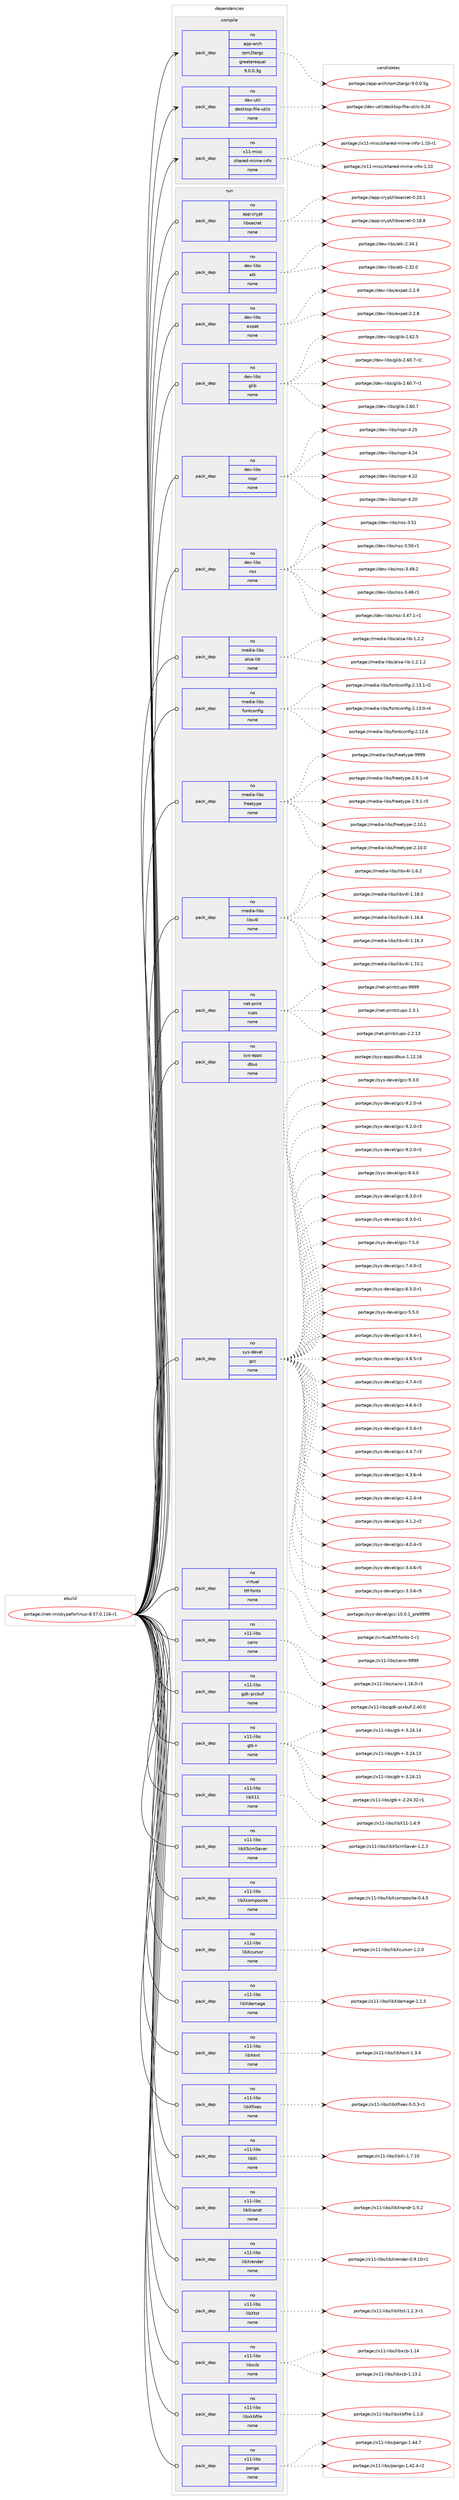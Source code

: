 digraph prolog {

# *************
# Graph options
# *************

newrank=true;
concentrate=true;
compound=true;
graph [rankdir=LR,fontname=Helvetica,fontsize=10,ranksep=1.5];#, ranksep=2.5, nodesep=0.2];
edge  [arrowhead=vee];
node  [fontname=Helvetica,fontsize=10];

# **********
# The ebuild
# **********

subgraph cluster_leftcol {
color=gray;
rank=same;
label=<<i>ebuild</i>>;
id [label="portage://net-im/skypeforlinux-8.57.0.116-r1", color=red, width=4, href="../net-im/skypeforlinux-8.57.0.116-r1.svg"];
}

# ****************
# The dependencies
# ****************

subgraph cluster_midcol {
color=gray;
label=<<i>dependencies</i>>;
subgraph cluster_compile {
fillcolor="#eeeeee";
style=filled;
label=<<i>compile</i>>;
subgraph pack19557 {
dependency24045 [label=<<TABLE BORDER="0" CELLBORDER="1" CELLSPACING="0" CELLPADDING="4" WIDTH="220"><TR><TD ROWSPAN="6" CELLPADDING="30">pack_dep</TD></TR><TR><TD WIDTH="110">no</TD></TR><TR><TD>app-arch</TD></TR><TR><TD>rpm2targz</TD></TR><TR><TD>greaterequal</TD></TR><TR><TD>9.0.0.3g</TD></TR></TABLE>>, shape=none, color=blue];
}
id:e -> dependency24045:w [weight=20,style="solid",arrowhead="vee"];
subgraph pack19558 {
dependency24046 [label=<<TABLE BORDER="0" CELLBORDER="1" CELLSPACING="0" CELLPADDING="4" WIDTH="220"><TR><TD ROWSPAN="6" CELLPADDING="30">pack_dep</TD></TR><TR><TD WIDTH="110">no</TD></TR><TR><TD>dev-util</TD></TR><TR><TD>desktop-file-utils</TD></TR><TR><TD>none</TD></TR><TR><TD></TD></TR></TABLE>>, shape=none, color=blue];
}
id:e -> dependency24046:w [weight=20,style="solid",arrowhead="vee"];
subgraph pack19559 {
dependency24047 [label=<<TABLE BORDER="0" CELLBORDER="1" CELLSPACING="0" CELLPADDING="4" WIDTH="220"><TR><TD ROWSPAN="6" CELLPADDING="30">pack_dep</TD></TR><TR><TD WIDTH="110">no</TD></TR><TR><TD>x11-misc</TD></TR><TR><TD>shared-mime-info</TD></TR><TR><TD>none</TD></TR><TR><TD></TD></TR></TABLE>>, shape=none, color=blue];
}
id:e -> dependency24047:w [weight=20,style="solid",arrowhead="vee"];
}
subgraph cluster_compileandrun {
fillcolor="#eeeeee";
style=filled;
label=<<i>compile and run</i>>;
}
subgraph cluster_run {
fillcolor="#eeeeee";
style=filled;
label=<<i>run</i>>;
subgraph pack19560 {
dependency24048 [label=<<TABLE BORDER="0" CELLBORDER="1" CELLSPACING="0" CELLPADDING="4" WIDTH="220"><TR><TD ROWSPAN="6" CELLPADDING="30">pack_dep</TD></TR><TR><TD WIDTH="110">no</TD></TR><TR><TD>app-crypt</TD></TR><TR><TD>libsecret</TD></TR><TR><TD>none</TD></TR><TR><TD></TD></TR></TABLE>>, shape=none, color=blue];
}
id:e -> dependency24048:w [weight=20,style="solid",arrowhead="odot"];
subgraph pack19561 {
dependency24049 [label=<<TABLE BORDER="0" CELLBORDER="1" CELLSPACING="0" CELLPADDING="4" WIDTH="220"><TR><TD ROWSPAN="6" CELLPADDING="30">pack_dep</TD></TR><TR><TD WIDTH="110">no</TD></TR><TR><TD>dev-libs</TD></TR><TR><TD>atk</TD></TR><TR><TD>none</TD></TR><TR><TD></TD></TR></TABLE>>, shape=none, color=blue];
}
id:e -> dependency24049:w [weight=20,style="solid",arrowhead="odot"];
subgraph pack19562 {
dependency24050 [label=<<TABLE BORDER="0" CELLBORDER="1" CELLSPACING="0" CELLPADDING="4" WIDTH="220"><TR><TD ROWSPAN="6" CELLPADDING="30">pack_dep</TD></TR><TR><TD WIDTH="110">no</TD></TR><TR><TD>dev-libs</TD></TR><TR><TD>expat</TD></TR><TR><TD>none</TD></TR><TR><TD></TD></TR></TABLE>>, shape=none, color=blue];
}
id:e -> dependency24050:w [weight=20,style="solid",arrowhead="odot"];
subgraph pack19563 {
dependency24051 [label=<<TABLE BORDER="0" CELLBORDER="1" CELLSPACING="0" CELLPADDING="4" WIDTH="220"><TR><TD ROWSPAN="6" CELLPADDING="30">pack_dep</TD></TR><TR><TD WIDTH="110">no</TD></TR><TR><TD>dev-libs</TD></TR><TR><TD>glib</TD></TR><TR><TD>none</TD></TR><TR><TD></TD></TR></TABLE>>, shape=none, color=blue];
}
id:e -> dependency24051:w [weight=20,style="solid",arrowhead="odot"];
subgraph pack19564 {
dependency24052 [label=<<TABLE BORDER="0" CELLBORDER="1" CELLSPACING="0" CELLPADDING="4" WIDTH="220"><TR><TD ROWSPAN="6" CELLPADDING="30">pack_dep</TD></TR><TR><TD WIDTH="110">no</TD></TR><TR><TD>dev-libs</TD></TR><TR><TD>nspr</TD></TR><TR><TD>none</TD></TR><TR><TD></TD></TR></TABLE>>, shape=none, color=blue];
}
id:e -> dependency24052:w [weight=20,style="solid",arrowhead="odot"];
subgraph pack19565 {
dependency24053 [label=<<TABLE BORDER="0" CELLBORDER="1" CELLSPACING="0" CELLPADDING="4" WIDTH="220"><TR><TD ROWSPAN="6" CELLPADDING="30">pack_dep</TD></TR><TR><TD WIDTH="110">no</TD></TR><TR><TD>dev-libs</TD></TR><TR><TD>nss</TD></TR><TR><TD>none</TD></TR><TR><TD></TD></TR></TABLE>>, shape=none, color=blue];
}
id:e -> dependency24053:w [weight=20,style="solid",arrowhead="odot"];
subgraph pack19566 {
dependency24054 [label=<<TABLE BORDER="0" CELLBORDER="1" CELLSPACING="0" CELLPADDING="4" WIDTH="220"><TR><TD ROWSPAN="6" CELLPADDING="30">pack_dep</TD></TR><TR><TD WIDTH="110">no</TD></TR><TR><TD>media-libs</TD></TR><TR><TD>alsa-lib</TD></TR><TR><TD>none</TD></TR><TR><TD></TD></TR></TABLE>>, shape=none, color=blue];
}
id:e -> dependency24054:w [weight=20,style="solid",arrowhead="odot"];
subgraph pack19567 {
dependency24055 [label=<<TABLE BORDER="0" CELLBORDER="1" CELLSPACING="0" CELLPADDING="4" WIDTH="220"><TR><TD ROWSPAN="6" CELLPADDING="30">pack_dep</TD></TR><TR><TD WIDTH="110">no</TD></TR><TR><TD>media-libs</TD></TR><TR><TD>fontconfig</TD></TR><TR><TD>none</TD></TR><TR><TD></TD></TR></TABLE>>, shape=none, color=blue];
}
id:e -> dependency24055:w [weight=20,style="solid",arrowhead="odot"];
subgraph pack19568 {
dependency24056 [label=<<TABLE BORDER="0" CELLBORDER="1" CELLSPACING="0" CELLPADDING="4" WIDTH="220"><TR><TD ROWSPAN="6" CELLPADDING="30">pack_dep</TD></TR><TR><TD WIDTH="110">no</TD></TR><TR><TD>media-libs</TD></TR><TR><TD>freetype</TD></TR><TR><TD>none</TD></TR><TR><TD></TD></TR></TABLE>>, shape=none, color=blue];
}
id:e -> dependency24056:w [weight=20,style="solid",arrowhead="odot"];
subgraph pack19569 {
dependency24057 [label=<<TABLE BORDER="0" CELLBORDER="1" CELLSPACING="0" CELLPADDING="4" WIDTH="220"><TR><TD ROWSPAN="6" CELLPADDING="30">pack_dep</TD></TR><TR><TD WIDTH="110">no</TD></TR><TR><TD>media-libs</TD></TR><TR><TD>libv4l</TD></TR><TR><TD>none</TD></TR><TR><TD></TD></TR></TABLE>>, shape=none, color=blue];
}
id:e -> dependency24057:w [weight=20,style="solid",arrowhead="odot"];
subgraph pack19570 {
dependency24058 [label=<<TABLE BORDER="0" CELLBORDER="1" CELLSPACING="0" CELLPADDING="4" WIDTH="220"><TR><TD ROWSPAN="6" CELLPADDING="30">pack_dep</TD></TR><TR><TD WIDTH="110">no</TD></TR><TR><TD>net-print</TD></TR><TR><TD>cups</TD></TR><TR><TD>none</TD></TR><TR><TD></TD></TR></TABLE>>, shape=none, color=blue];
}
id:e -> dependency24058:w [weight=20,style="solid",arrowhead="odot"];
subgraph pack19571 {
dependency24059 [label=<<TABLE BORDER="0" CELLBORDER="1" CELLSPACING="0" CELLPADDING="4" WIDTH="220"><TR><TD ROWSPAN="6" CELLPADDING="30">pack_dep</TD></TR><TR><TD WIDTH="110">no</TD></TR><TR><TD>sys-apps</TD></TR><TR><TD>dbus</TD></TR><TR><TD>none</TD></TR><TR><TD></TD></TR></TABLE>>, shape=none, color=blue];
}
id:e -> dependency24059:w [weight=20,style="solid",arrowhead="odot"];
subgraph pack19572 {
dependency24060 [label=<<TABLE BORDER="0" CELLBORDER="1" CELLSPACING="0" CELLPADDING="4" WIDTH="220"><TR><TD ROWSPAN="6" CELLPADDING="30">pack_dep</TD></TR><TR><TD WIDTH="110">no</TD></TR><TR><TD>sys-devel</TD></TR><TR><TD>gcc</TD></TR><TR><TD>none</TD></TR><TR><TD></TD></TR></TABLE>>, shape=none, color=blue];
}
id:e -> dependency24060:w [weight=20,style="solid",arrowhead="odot"];
subgraph pack19573 {
dependency24061 [label=<<TABLE BORDER="0" CELLBORDER="1" CELLSPACING="0" CELLPADDING="4" WIDTH="220"><TR><TD ROWSPAN="6" CELLPADDING="30">pack_dep</TD></TR><TR><TD WIDTH="110">no</TD></TR><TR><TD>virtual</TD></TR><TR><TD>ttf-fonts</TD></TR><TR><TD>none</TD></TR><TR><TD></TD></TR></TABLE>>, shape=none, color=blue];
}
id:e -> dependency24061:w [weight=20,style="solid",arrowhead="odot"];
subgraph pack19574 {
dependency24062 [label=<<TABLE BORDER="0" CELLBORDER="1" CELLSPACING="0" CELLPADDING="4" WIDTH="220"><TR><TD ROWSPAN="6" CELLPADDING="30">pack_dep</TD></TR><TR><TD WIDTH="110">no</TD></TR><TR><TD>x11-libs</TD></TR><TR><TD>cairo</TD></TR><TR><TD>none</TD></TR><TR><TD></TD></TR></TABLE>>, shape=none, color=blue];
}
id:e -> dependency24062:w [weight=20,style="solid",arrowhead="odot"];
subgraph pack19575 {
dependency24063 [label=<<TABLE BORDER="0" CELLBORDER="1" CELLSPACING="0" CELLPADDING="4" WIDTH="220"><TR><TD ROWSPAN="6" CELLPADDING="30">pack_dep</TD></TR><TR><TD WIDTH="110">no</TD></TR><TR><TD>x11-libs</TD></TR><TR><TD>gdk-pixbuf</TD></TR><TR><TD>none</TD></TR><TR><TD></TD></TR></TABLE>>, shape=none, color=blue];
}
id:e -> dependency24063:w [weight=20,style="solid",arrowhead="odot"];
subgraph pack19576 {
dependency24064 [label=<<TABLE BORDER="0" CELLBORDER="1" CELLSPACING="0" CELLPADDING="4" WIDTH="220"><TR><TD ROWSPAN="6" CELLPADDING="30">pack_dep</TD></TR><TR><TD WIDTH="110">no</TD></TR><TR><TD>x11-libs</TD></TR><TR><TD>gtk+</TD></TR><TR><TD>none</TD></TR><TR><TD></TD></TR></TABLE>>, shape=none, color=blue];
}
id:e -> dependency24064:w [weight=20,style="solid",arrowhead="odot"];
subgraph pack19577 {
dependency24065 [label=<<TABLE BORDER="0" CELLBORDER="1" CELLSPACING="0" CELLPADDING="4" WIDTH="220"><TR><TD ROWSPAN="6" CELLPADDING="30">pack_dep</TD></TR><TR><TD WIDTH="110">no</TD></TR><TR><TD>x11-libs</TD></TR><TR><TD>libX11</TD></TR><TR><TD>none</TD></TR><TR><TD></TD></TR></TABLE>>, shape=none, color=blue];
}
id:e -> dependency24065:w [weight=20,style="solid",arrowhead="odot"];
subgraph pack19578 {
dependency24066 [label=<<TABLE BORDER="0" CELLBORDER="1" CELLSPACING="0" CELLPADDING="4" WIDTH="220"><TR><TD ROWSPAN="6" CELLPADDING="30">pack_dep</TD></TR><TR><TD WIDTH="110">no</TD></TR><TR><TD>x11-libs</TD></TR><TR><TD>libXScrnSaver</TD></TR><TR><TD>none</TD></TR><TR><TD></TD></TR></TABLE>>, shape=none, color=blue];
}
id:e -> dependency24066:w [weight=20,style="solid",arrowhead="odot"];
subgraph pack19579 {
dependency24067 [label=<<TABLE BORDER="0" CELLBORDER="1" CELLSPACING="0" CELLPADDING="4" WIDTH="220"><TR><TD ROWSPAN="6" CELLPADDING="30">pack_dep</TD></TR><TR><TD WIDTH="110">no</TD></TR><TR><TD>x11-libs</TD></TR><TR><TD>libXcomposite</TD></TR><TR><TD>none</TD></TR><TR><TD></TD></TR></TABLE>>, shape=none, color=blue];
}
id:e -> dependency24067:w [weight=20,style="solid",arrowhead="odot"];
subgraph pack19580 {
dependency24068 [label=<<TABLE BORDER="0" CELLBORDER="1" CELLSPACING="0" CELLPADDING="4" WIDTH="220"><TR><TD ROWSPAN="6" CELLPADDING="30">pack_dep</TD></TR><TR><TD WIDTH="110">no</TD></TR><TR><TD>x11-libs</TD></TR><TR><TD>libXcursor</TD></TR><TR><TD>none</TD></TR><TR><TD></TD></TR></TABLE>>, shape=none, color=blue];
}
id:e -> dependency24068:w [weight=20,style="solid",arrowhead="odot"];
subgraph pack19581 {
dependency24069 [label=<<TABLE BORDER="0" CELLBORDER="1" CELLSPACING="0" CELLPADDING="4" WIDTH="220"><TR><TD ROWSPAN="6" CELLPADDING="30">pack_dep</TD></TR><TR><TD WIDTH="110">no</TD></TR><TR><TD>x11-libs</TD></TR><TR><TD>libXdamage</TD></TR><TR><TD>none</TD></TR><TR><TD></TD></TR></TABLE>>, shape=none, color=blue];
}
id:e -> dependency24069:w [weight=20,style="solid",arrowhead="odot"];
subgraph pack19582 {
dependency24070 [label=<<TABLE BORDER="0" CELLBORDER="1" CELLSPACING="0" CELLPADDING="4" WIDTH="220"><TR><TD ROWSPAN="6" CELLPADDING="30">pack_dep</TD></TR><TR><TD WIDTH="110">no</TD></TR><TR><TD>x11-libs</TD></TR><TR><TD>libXext</TD></TR><TR><TD>none</TD></TR><TR><TD></TD></TR></TABLE>>, shape=none, color=blue];
}
id:e -> dependency24070:w [weight=20,style="solid",arrowhead="odot"];
subgraph pack19583 {
dependency24071 [label=<<TABLE BORDER="0" CELLBORDER="1" CELLSPACING="0" CELLPADDING="4" WIDTH="220"><TR><TD ROWSPAN="6" CELLPADDING="30">pack_dep</TD></TR><TR><TD WIDTH="110">no</TD></TR><TR><TD>x11-libs</TD></TR><TR><TD>libXfixes</TD></TR><TR><TD>none</TD></TR><TR><TD></TD></TR></TABLE>>, shape=none, color=blue];
}
id:e -> dependency24071:w [weight=20,style="solid",arrowhead="odot"];
subgraph pack19584 {
dependency24072 [label=<<TABLE BORDER="0" CELLBORDER="1" CELLSPACING="0" CELLPADDING="4" WIDTH="220"><TR><TD ROWSPAN="6" CELLPADDING="30">pack_dep</TD></TR><TR><TD WIDTH="110">no</TD></TR><TR><TD>x11-libs</TD></TR><TR><TD>libXi</TD></TR><TR><TD>none</TD></TR><TR><TD></TD></TR></TABLE>>, shape=none, color=blue];
}
id:e -> dependency24072:w [weight=20,style="solid",arrowhead="odot"];
subgraph pack19585 {
dependency24073 [label=<<TABLE BORDER="0" CELLBORDER="1" CELLSPACING="0" CELLPADDING="4" WIDTH="220"><TR><TD ROWSPAN="6" CELLPADDING="30">pack_dep</TD></TR><TR><TD WIDTH="110">no</TD></TR><TR><TD>x11-libs</TD></TR><TR><TD>libXrandr</TD></TR><TR><TD>none</TD></TR><TR><TD></TD></TR></TABLE>>, shape=none, color=blue];
}
id:e -> dependency24073:w [weight=20,style="solid",arrowhead="odot"];
subgraph pack19586 {
dependency24074 [label=<<TABLE BORDER="0" CELLBORDER="1" CELLSPACING="0" CELLPADDING="4" WIDTH="220"><TR><TD ROWSPAN="6" CELLPADDING="30">pack_dep</TD></TR><TR><TD WIDTH="110">no</TD></TR><TR><TD>x11-libs</TD></TR><TR><TD>libXrender</TD></TR><TR><TD>none</TD></TR><TR><TD></TD></TR></TABLE>>, shape=none, color=blue];
}
id:e -> dependency24074:w [weight=20,style="solid",arrowhead="odot"];
subgraph pack19587 {
dependency24075 [label=<<TABLE BORDER="0" CELLBORDER="1" CELLSPACING="0" CELLPADDING="4" WIDTH="220"><TR><TD ROWSPAN="6" CELLPADDING="30">pack_dep</TD></TR><TR><TD WIDTH="110">no</TD></TR><TR><TD>x11-libs</TD></TR><TR><TD>libXtst</TD></TR><TR><TD>none</TD></TR><TR><TD></TD></TR></TABLE>>, shape=none, color=blue];
}
id:e -> dependency24075:w [weight=20,style="solid",arrowhead="odot"];
subgraph pack19588 {
dependency24076 [label=<<TABLE BORDER="0" CELLBORDER="1" CELLSPACING="0" CELLPADDING="4" WIDTH="220"><TR><TD ROWSPAN="6" CELLPADDING="30">pack_dep</TD></TR><TR><TD WIDTH="110">no</TD></TR><TR><TD>x11-libs</TD></TR><TR><TD>libxcb</TD></TR><TR><TD>none</TD></TR><TR><TD></TD></TR></TABLE>>, shape=none, color=blue];
}
id:e -> dependency24076:w [weight=20,style="solid",arrowhead="odot"];
subgraph pack19589 {
dependency24077 [label=<<TABLE BORDER="0" CELLBORDER="1" CELLSPACING="0" CELLPADDING="4" WIDTH="220"><TR><TD ROWSPAN="6" CELLPADDING="30">pack_dep</TD></TR><TR><TD WIDTH="110">no</TD></TR><TR><TD>x11-libs</TD></TR><TR><TD>libxkbfile</TD></TR><TR><TD>none</TD></TR><TR><TD></TD></TR></TABLE>>, shape=none, color=blue];
}
id:e -> dependency24077:w [weight=20,style="solid",arrowhead="odot"];
subgraph pack19590 {
dependency24078 [label=<<TABLE BORDER="0" CELLBORDER="1" CELLSPACING="0" CELLPADDING="4" WIDTH="220"><TR><TD ROWSPAN="6" CELLPADDING="30">pack_dep</TD></TR><TR><TD WIDTH="110">no</TD></TR><TR><TD>x11-libs</TD></TR><TR><TD>pango</TD></TR><TR><TD>none</TD></TR><TR><TD></TD></TR></TABLE>>, shape=none, color=blue];
}
id:e -> dependency24078:w [weight=20,style="solid",arrowhead="odot"];
}
}

# **************
# The candidates
# **************

subgraph cluster_choices {
rank=same;
color=gray;
label=<<i>candidates</i>>;

subgraph choice19557 {
color=black;
nodesep=1;
choice971121124597114991044711411210950116971141031224557464846484653103 [label="portage://app-arch/rpm2targz-9.0.0.5g", color=red, width=4,href="../app-arch/rpm2targz-9.0.0.5g.svg"];
dependency24045:e -> choice971121124597114991044711411210950116971141031224557464846484653103:w [style=dotted,weight="100"];
}
subgraph choice19558 {
color=black;
nodesep=1;
choice100101118451171161051084710010111510711611111245102105108101451171161051081154548465052 [label="portage://dev-util/desktop-file-utils-0.24", color=red, width=4,href="../dev-util/desktop-file-utils-0.24.svg"];
dependency24046:e -> choice100101118451171161051084710010111510711611111245102105108101451171161051081154548465052:w [style=dotted,weight="100"];
}
subgraph choice19559 {
color=black;
nodesep=1;
choice120494945109105115994711510497114101100451091051091014510511010211145494649484511449 [label="portage://x11-misc/shared-mime-info-1.10-r1", color=red, width=4,href="../x11-misc/shared-mime-info-1.10-r1.svg"];
choice12049494510910511599471151049711410110045109105109101451051101021114549464948 [label="portage://x11-misc/shared-mime-info-1.10", color=red, width=4,href="../x11-misc/shared-mime-info-1.10.svg"];
dependency24047:e -> choice120494945109105115994711510497114101100451091051091014510511010211145494649484511449:w [style=dotted,weight="100"];
dependency24047:e -> choice12049494510910511599471151049711410110045109105109101451051101021114549464948:w [style=dotted,weight="100"];
}
subgraph choice19560 {
color=black;
nodesep=1;
choice97112112459911412111211647108105981151019911410111645484650484649 [label="portage://app-crypt/libsecret-0.20.1", color=red, width=4,href="../app-crypt/libsecret-0.20.1.svg"];
choice97112112459911412111211647108105981151019911410111645484649564656 [label="portage://app-crypt/libsecret-0.18.8", color=red, width=4,href="../app-crypt/libsecret-0.18.8.svg"];
dependency24048:e -> choice97112112459911412111211647108105981151019911410111645484650484649:w [style=dotted,weight="100"];
dependency24048:e -> choice97112112459911412111211647108105981151019911410111645484649564656:w [style=dotted,weight="100"];
}
subgraph choice19561 {
color=black;
nodesep=1;
choice1001011184510810598115479711610745504651524649 [label="portage://dev-libs/atk-2.34.1", color=red, width=4,href="../dev-libs/atk-2.34.1.svg"];
choice1001011184510810598115479711610745504651504648 [label="portage://dev-libs/atk-2.32.0", color=red, width=4,href="../dev-libs/atk-2.32.0.svg"];
dependency24049:e -> choice1001011184510810598115479711610745504651524649:w [style=dotted,weight="100"];
dependency24049:e -> choice1001011184510810598115479711610745504651504648:w [style=dotted,weight="100"];
}
subgraph choice19562 {
color=black;
nodesep=1;
choice10010111845108105981154710112011297116455046504657 [label="portage://dev-libs/expat-2.2.9", color=red, width=4,href="../dev-libs/expat-2.2.9.svg"];
choice10010111845108105981154710112011297116455046504656 [label="portage://dev-libs/expat-2.2.8", color=red, width=4,href="../dev-libs/expat-2.2.8.svg"];
dependency24050:e -> choice10010111845108105981154710112011297116455046504657:w [style=dotted,weight="100"];
dependency24050:e -> choice10010111845108105981154710112011297116455046504656:w [style=dotted,weight="100"];
}
subgraph choice19563 {
color=black;
nodesep=1;
choice1001011184510810598115471031081059845504654504653 [label="portage://dev-libs/glib-2.62.5", color=red, width=4,href="../dev-libs/glib-2.62.5.svg"];
choice10010111845108105981154710310810598455046544846554511450 [label="portage://dev-libs/glib-2.60.7-r2", color=red, width=4,href="../dev-libs/glib-2.60.7-r2.svg"];
choice10010111845108105981154710310810598455046544846554511449 [label="portage://dev-libs/glib-2.60.7-r1", color=red, width=4,href="../dev-libs/glib-2.60.7-r1.svg"];
choice1001011184510810598115471031081059845504654484655 [label="portage://dev-libs/glib-2.60.7", color=red, width=4,href="../dev-libs/glib-2.60.7.svg"];
dependency24051:e -> choice1001011184510810598115471031081059845504654504653:w [style=dotted,weight="100"];
dependency24051:e -> choice10010111845108105981154710310810598455046544846554511450:w [style=dotted,weight="100"];
dependency24051:e -> choice10010111845108105981154710310810598455046544846554511449:w [style=dotted,weight="100"];
dependency24051:e -> choice1001011184510810598115471031081059845504654484655:w [style=dotted,weight="100"];
}
subgraph choice19564 {
color=black;
nodesep=1;
choice1001011184510810598115471101151121144552465053 [label="portage://dev-libs/nspr-4.25", color=red, width=4,href="../dev-libs/nspr-4.25.svg"];
choice1001011184510810598115471101151121144552465052 [label="portage://dev-libs/nspr-4.24", color=red, width=4,href="../dev-libs/nspr-4.24.svg"];
choice1001011184510810598115471101151121144552465050 [label="portage://dev-libs/nspr-4.22", color=red, width=4,href="../dev-libs/nspr-4.22.svg"];
choice1001011184510810598115471101151121144552465048 [label="portage://dev-libs/nspr-4.20", color=red, width=4,href="../dev-libs/nspr-4.20.svg"];
dependency24052:e -> choice1001011184510810598115471101151121144552465053:w [style=dotted,weight="100"];
dependency24052:e -> choice1001011184510810598115471101151121144552465052:w [style=dotted,weight="100"];
dependency24052:e -> choice1001011184510810598115471101151121144552465050:w [style=dotted,weight="100"];
dependency24052:e -> choice1001011184510810598115471101151121144552465048:w [style=dotted,weight="100"];
}
subgraph choice19565 {
color=black;
nodesep=1;
choice1001011184510810598115471101151154551465349 [label="portage://dev-libs/nss-3.51", color=red, width=4,href="../dev-libs/nss-3.51.svg"];
choice10010111845108105981154711011511545514653484511449 [label="portage://dev-libs/nss-3.50-r1", color=red, width=4,href="../dev-libs/nss-3.50-r1.svg"];
choice10010111845108105981154711011511545514652574650 [label="portage://dev-libs/nss-3.49.2", color=red, width=4,href="../dev-libs/nss-3.49.2.svg"];
choice10010111845108105981154711011511545514652564511449 [label="portage://dev-libs/nss-3.48-r1", color=red, width=4,href="../dev-libs/nss-3.48-r1.svg"];
choice100101118451081059811547110115115455146525546494511449 [label="portage://dev-libs/nss-3.47.1-r1", color=red, width=4,href="../dev-libs/nss-3.47.1-r1.svg"];
dependency24053:e -> choice1001011184510810598115471101151154551465349:w [style=dotted,weight="100"];
dependency24053:e -> choice10010111845108105981154711011511545514653484511449:w [style=dotted,weight="100"];
dependency24053:e -> choice10010111845108105981154711011511545514652574650:w [style=dotted,weight="100"];
dependency24053:e -> choice10010111845108105981154711011511545514652564511449:w [style=dotted,weight="100"];
dependency24053:e -> choice100101118451081059811547110115115455146525546494511449:w [style=dotted,weight="100"];
}
subgraph choice19566 {
color=black;
nodesep=1;
choice1091011001059745108105981154797108115974510810598454946504650 [label="portage://media-libs/alsa-lib-1.2.2", color=red, width=4,href="../media-libs/alsa-lib-1.2.2.svg"];
choice10910110010597451081059811547971081159745108105984549465046494650 [label="portage://media-libs/alsa-lib-1.2.1.2", color=red, width=4,href="../media-libs/alsa-lib-1.2.1.2.svg"];
dependency24054:e -> choice1091011001059745108105981154797108115974510810598454946504650:w [style=dotted,weight="100"];
dependency24054:e -> choice10910110010597451081059811547971081159745108105984549465046494650:w [style=dotted,weight="100"];
}
subgraph choice19567 {
color=black;
nodesep=1;
choice1091011001059745108105981154710211111011699111110102105103455046495146494511450 [label="portage://media-libs/fontconfig-2.13.1-r2", color=red, width=4,href="../media-libs/fontconfig-2.13.1-r2.svg"];
choice1091011001059745108105981154710211111011699111110102105103455046495146484511452 [label="portage://media-libs/fontconfig-2.13.0-r4", color=red, width=4,href="../media-libs/fontconfig-2.13.0-r4.svg"];
choice109101100105974510810598115471021111101169911111010210510345504649504654 [label="portage://media-libs/fontconfig-2.12.6", color=red, width=4,href="../media-libs/fontconfig-2.12.6.svg"];
dependency24055:e -> choice1091011001059745108105981154710211111011699111110102105103455046495146494511450:w [style=dotted,weight="100"];
dependency24055:e -> choice1091011001059745108105981154710211111011699111110102105103455046495146484511452:w [style=dotted,weight="100"];
dependency24055:e -> choice109101100105974510810598115471021111101169911111010210510345504649504654:w [style=dotted,weight="100"];
}
subgraph choice19568 {
color=black;
nodesep=1;
choice109101100105974510810598115471021141011011161211121014557575757 [label="portage://media-libs/freetype-9999", color=red, width=4,href="../media-libs/freetype-9999.svg"];
choice109101100105974510810598115471021141011011161211121014550465746494511452 [label="portage://media-libs/freetype-2.9.1-r4", color=red, width=4,href="../media-libs/freetype-2.9.1-r4.svg"];
choice109101100105974510810598115471021141011011161211121014550465746494511451 [label="portage://media-libs/freetype-2.9.1-r3", color=red, width=4,href="../media-libs/freetype-2.9.1-r3.svg"];
choice1091011001059745108105981154710211410110111612111210145504649484649 [label="portage://media-libs/freetype-2.10.1", color=red, width=4,href="../media-libs/freetype-2.10.1.svg"];
choice1091011001059745108105981154710211410110111612111210145504649484648 [label="portage://media-libs/freetype-2.10.0", color=red, width=4,href="../media-libs/freetype-2.10.0.svg"];
dependency24056:e -> choice109101100105974510810598115471021141011011161211121014557575757:w [style=dotted,weight="100"];
dependency24056:e -> choice109101100105974510810598115471021141011011161211121014550465746494511452:w [style=dotted,weight="100"];
dependency24056:e -> choice109101100105974510810598115471021141011011161211121014550465746494511451:w [style=dotted,weight="100"];
dependency24056:e -> choice1091011001059745108105981154710211410110111612111210145504649484649:w [style=dotted,weight="100"];
dependency24056:e -> choice1091011001059745108105981154710211410110111612111210145504649484648:w [style=dotted,weight="100"];
}
subgraph choice19569 {
color=black;
nodesep=1;
choice109101100105974510810598115471081059811852108454946544650 [label="portage://media-libs/libv4l-1.6.2", color=red, width=4,href="../media-libs/libv4l-1.6.2.svg"];
choice10910110010597451081059811547108105981185210845494649564648 [label="portage://media-libs/libv4l-1.18.0", color=red, width=4,href="../media-libs/libv4l-1.18.0.svg"];
choice10910110010597451081059811547108105981185210845494649544654 [label="portage://media-libs/libv4l-1.16.6", color=red, width=4,href="../media-libs/libv4l-1.16.6.svg"];
choice10910110010597451081059811547108105981185210845494649544651 [label="portage://media-libs/libv4l-1.16.3", color=red, width=4,href="../media-libs/libv4l-1.16.3.svg"];
choice10910110010597451081059811547108105981185210845494649484649 [label="portage://media-libs/libv4l-1.10.1", color=red, width=4,href="../media-libs/libv4l-1.10.1.svg"];
dependency24057:e -> choice109101100105974510810598115471081059811852108454946544650:w [style=dotted,weight="100"];
dependency24057:e -> choice10910110010597451081059811547108105981185210845494649564648:w [style=dotted,weight="100"];
dependency24057:e -> choice10910110010597451081059811547108105981185210845494649544654:w [style=dotted,weight="100"];
dependency24057:e -> choice10910110010597451081059811547108105981185210845494649544651:w [style=dotted,weight="100"];
dependency24057:e -> choice10910110010597451081059811547108105981185210845494649484649:w [style=dotted,weight="100"];
}
subgraph choice19570 {
color=black;
nodesep=1;
choice1101011164511211410511011647991171121154557575757 [label="portage://net-print/cups-9999", color=red, width=4,href="../net-print/cups-9999.svg"];
choice110101116451121141051101164799117112115455046514649 [label="portage://net-print/cups-2.3.1", color=red, width=4,href="../net-print/cups-2.3.1.svg"];
choice11010111645112114105110116479911711211545504650464951 [label="portage://net-print/cups-2.2.13", color=red, width=4,href="../net-print/cups-2.2.13.svg"];
dependency24058:e -> choice1101011164511211410511011647991171121154557575757:w [style=dotted,weight="100"];
dependency24058:e -> choice110101116451121141051101164799117112115455046514649:w [style=dotted,weight="100"];
dependency24058:e -> choice11010111645112114105110116479911711211545504650464951:w [style=dotted,weight="100"];
}
subgraph choice19571 {
color=black;
nodesep=1;
choice115121115459711211211547100981171154549464950464954 [label="portage://sys-apps/dbus-1.12.16", color=red, width=4,href="../sys-apps/dbus-1.12.16.svg"];
dependency24059:e -> choice115121115459711211211547100981171154549464950464954:w [style=dotted,weight="100"];
}
subgraph choice19572 {
color=black;
nodesep=1;
choice11512111545100101118101108471039999455746514648 [label="portage://sys-devel/gcc-9.3.0", color=red, width=4,href="../sys-devel/gcc-9.3.0.svg"];
choice115121115451001011181011084710399994557465046484511452 [label="portage://sys-devel/gcc-9.2.0-r4", color=red, width=4,href="../sys-devel/gcc-9.2.0-r4.svg"];
choice115121115451001011181011084710399994557465046484511451 [label="portage://sys-devel/gcc-9.2.0-r3", color=red, width=4,href="../sys-devel/gcc-9.2.0-r3.svg"];
choice115121115451001011181011084710399994557465046484511450 [label="portage://sys-devel/gcc-9.2.0-r2", color=red, width=4,href="../sys-devel/gcc-9.2.0-r2.svg"];
choice11512111545100101118101108471039999455646524648 [label="portage://sys-devel/gcc-8.4.0", color=red, width=4,href="../sys-devel/gcc-8.4.0.svg"];
choice115121115451001011181011084710399994556465146484511451 [label="portage://sys-devel/gcc-8.3.0-r3", color=red, width=4,href="../sys-devel/gcc-8.3.0-r3.svg"];
choice115121115451001011181011084710399994556465146484511449 [label="portage://sys-devel/gcc-8.3.0-r1", color=red, width=4,href="../sys-devel/gcc-8.3.0-r1.svg"];
choice11512111545100101118101108471039999455546534648 [label="portage://sys-devel/gcc-7.5.0", color=red, width=4,href="../sys-devel/gcc-7.5.0.svg"];
choice115121115451001011181011084710399994555465246484511450 [label="portage://sys-devel/gcc-7.4.0-r2", color=red, width=4,href="../sys-devel/gcc-7.4.0-r2.svg"];
choice115121115451001011181011084710399994554465346484511449 [label="portage://sys-devel/gcc-6.5.0-r1", color=red, width=4,href="../sys-devel/gcc-6.5.0-r1.svg"];
choice11512111545100101118101108471039999455346534648 [label="portage://sys-devel/gcc-5.5.0", color=red, width=4,href="../sys-devel/gcc-5.5.0.svg"];
choice115121115451001011181011084710399994552465746524511449 [label="portage://sys-devel/gcc-4.9.4-r1", color=red, width=4,href="../sys-devel/gcc-4.9.4-r1.svg"];
choice115121115451001011181011084710399994552465646534511451 [label="portage://sys-devel/gcc-4.8.5-r3", color=red, width=4,href="../sys-devel/gcc-4.8.5-r3.svg"];
choice115121115451001011181011084710399994552465546524511451 [label="portage://sys-devel/gcc-4.7.4-r3", color=red, width=4,href="../sys-devel/gcc-4.7.4-r3.svg"];
choice115121115451001011181011084710399994552465446524511451 [label="portage://sys-devel/gcc-4.6.4-r3", color=red, width=4,href="../sys-devel/gcc-4.6.4-r3.svg"];
choice115121115451001011181011084710399994552465346524511451 [label="portage://sys-devel/gcc-4.5.4-r3", color=red, width=4,href="../sys-devel/gcc-4.5.4-r3.svg"];
choice115121115451001011181011084710399994552465246554511451 [label="portage://sys-devel/gcc-4.4.7-r3", color=red, width=4,href="../sys-devel/gcc-4.4.7-r3.svg"];
choice115121115451001011181011084710399994552465146544511452 [label="portage://sys-devel/gcc-4.3.6-r4", color=red, width=4,href="../sys-devel/gcc-4.3.6-r4.svg"];
choice115121115451001011181011084710399994552465046524511452 [label="portage://sys-devel/gcc-4.2.4-r4", color=red, width=4,href="../sys-devel/gcc-4.2.4-r4.svg"];
choice115121115451001011181011084710399994552464946504511450 [label="portage://sys-devel/gcc-4.1.2-r2", color=red, width=4,href="../sys-devel/gcc-4.1.2-r2.svg"];
choice115121115451001011181011084710399994552464846524511451 [label="portage://sys-devel/gcc-4.0.4-r3", color=red, width=4,href="../sys-devel/gcc-4.0.4-r3.svg"];
choice115121115451001011181011084710399994551465246544511453 [label="portage://sys-devel/gcc-3.4.6-r5", color=red, width=4,href="../sys-devel/gcc-3.4.6-r5.svg"];
choice115121115451001011181011084710399994551465146544511453 [label="portage://sys-devel/gcc-3.3.6-r5", color=red, width=4,href="../sys-devel/gcc-3.3.6-r5.svg"];
choice11512111545100101118101108471039999454948464846499511211410157575757 [label="portage://sys-devel/gcc-10.0.1_pre9999", color=red, width=4,href="../sys-devel/gcc-10.0.1_pre9999.svg"];
dependency24060:e -> choice11512111545100101118101108471039999455746514648:w [style=dotted,weight="100"];
dependency24060:e -> choice115121115451001011181011084710399994557465046484511452:w [style=dotted,weight="100"];
dependency24060:e -> choice115121115451001011181011084710399994557465046484511451:w [style=dotted,weight="100"];
dependency24060:e -> choice115121115451001011181011084710399994557465046484511450:w [style=dotted,weight="100"];
dependency24060:e -> choice11512111545100101118101108471039999455646524648:w [style=dotted,weight="100"];
dependency24060:e -> choice115121115451001011181011084710399994556465146484511451:w [style=dotted,weight="100"];
dependency24060:e -> choice115121115451001011181011084710399994556465146484511449:w [style=dotted,weight="100"];
dependency24060:e -> choice11512111545100101118101108471039999455546534648:w [style=dotted,weight="100"];
dependency24060:e -> choice115121115451001011181011084710399994555465246484511450:w [style=dotted,weight="100"];
dependency24060:e -> choice115121115451001011181011084710399994554465346484511449:w [style=dotted,weight="100"];
dependency24060:e -> choice11512111545100101118101108471039999455346534648:w [style=dotted,weight="100"];
dependency24060:e -> choice115121115451001011181011084710399994552465746524511449:w [style=dotted,weight="100"];
dependency24060:e -> choice115121115451001011181011084710399994552465646534511451:w [style=dotted,weight="100"];
dependency24060:e -> choice115121115451001011181011084710399994552465546524511451:w [style=dotted,weight="100"];
dependency24060:e -> choice115121115451001011181011084710399994552465446524511451:w [style=dotted,weight="100"];
dependency24060:e -> choice115121115451001011181011084710399994552465346524511451:w [style=dotted,weight="100"];
dependency24060:e -> choice115121115451001011181011084710399994552465246554511451:w [style=dotted,weight="100"];
dependency24060:e -> choice115121115451001011181011084710399994552465146544511452:w [style=dotted,weight="100"];
dependency24060:e -> choice115121115451001011181011084710399994552465046524511452:w [style=dotted,weight="100"];
dependency24060:e -> choice115121115451001011181011084710399994552464946504511450:w [style=dotted,weight="100"];
dependency24060:e -> choice115121115451001011181011084710399994552464846524511451:w [style=dotted,weight="100"];
dependency24060:e -> choice115121115451001011181011084710399994551465246544511453:w [style=dotted,weight="100"];
dependency24060:e -> choice115121115451001011181011084710399994551465146544511453:w [style=dotted,weight="100"];
dependency24060:e -> choice11512111545100101118101108471039999454948464846499511211410157575757:w [style=dotted,weight="100"];
}
subgraph choice19573 {
color=black;
nodesep=1;
choice11810511411611797108471161161024510211111011611545494511449 [label="portage://virtual/ttf-fonts-1-r1", color=red, width=4,href="../virtual/ttf-fonts-1-r1.svg"];
dependency24061:e -> choice11810511411611797108471161161024510211111011611545494511449:w [style=dotted,weight="100"];
}
subgraph choice19574 {
color=black;
nodesep=1;
choice120494945108105981154799971051141114557575757 [label="portage://x11-libs/cairo-9999", color=red, width=4,href="../x11-libs/cairo-9999.svg"];
choice12049494510810598115479997105114111454946495446484511451 [label="portage://x11-libs/cairo-1.16.0-r3", color=red, width=4,href="../x11-libs/cairo-1.16.0-r3.svg"];
dependency24062:e -> choice120494945108105981154799971051141114557575757:w [style=dotted,weight="100"];
dependency24062:e -> choice12049494510810598115479997105114111454946495446484511451:w [style=dotted,weight="100"];
}
subgraph choice19575 {
color=black;
nodesep=1;
choice1204949451081059811547103100107451121051209811710245504652484648 [label="portage://x11-libs/gdk-pixbuf-2.40.0", color=red, width=4,href="../x11-libs/gdk-pixbuf-2.40.0.svg"];
dependency24063:e -> choice1204949451081059811547103100107451121051209811710245504652484648:w [style=dotted,weight="100"];
}
subgraph choice19576 {
color=black;
nodesep=1;
choice1204949451081059811547103116107434551465052464952 [label="portage://x11-libs/gtk+-3.24.14", color=red, width=4,href="../x11-libs/gtk+-3.24.14.svg"];
choice1204949451081059811547103116107434551465052464951 [label="portage://x11-libs/gtk+-3.24.13", color=red, width=4,href="../x11-libs/gtk+-3.24.13.svg"];
choice1204949451081059811547103116107434551465052464949 [label="portage://x11-libs/gtk+-3.24.11", color=red, width=4,href="../x11-libs/gtk+-3.24.11.svg"];
choice12049494510810598115471031161074345504650524651504511449 [label="portage://x11-libs/gtk+-2.24.32-r1", color=red, width=4,href="../x11-libs/gtk+-2.24.32-r1.svg"];
dependency24064:e -> choice1204949451081059811547103116107434551465052464952:w [style=dotted,weight="100"];
dependency24064:e -> choice1204949451081059811547103116107434551465052464951:w [style=dotted,weight="100"];
dependency24064:e -> choice1204949451081059811547103116107434551465052464949:w [style=dotted,weight="100"];
dependency24064:e -> choice12049494510810598115471031161074345504650524651504511449:w [style=dotted,weight="100"];
}
subgraph choice19577 {
color=black;
nodesep=1;
choice120494945108105981154710810598884949454946544657 [label="portage://x11-libs/libX11-1.6.9", color=red, width=4,href="../x11-libs/libX11-1.6.9.svg"];
dependency24065:e -> choice120494945108105981154710810598884949454946544657:w [style=dotted,weight="100"];
}
subgraph choice19578 {
color=black;
nodesep=1;
choice1204949451081059811547108105988883991141108397118101114454946504651 [label="portage://x11-libs/libXScrnSaver-1.2.3", color=red, width=4,href="../x11-libs/libXScrnSaver-1.2.3.svg"];
dependency24066:e -> choice1204949451081059811547108105988883991141108397118101114454946504651:w [style=dotted,weight="100"];
}
subgraph choice19579 {
color=black;
nodesep=1;
choice1204949451081059811547108105988899111109112111115105116101454846524653 [label="portage://x11-libs/libXcomposite-0.4.5", color=red, width=4,href="../x11-libs/libXcomposite-0.4.5.svg"];
dependency24067:e -> choice1204949451081059811547108105988899111109112111115105116101454846524653:w [style=dotted,weight="100"];
}
subgraph choice19580 {
color=black;
nodesep=1;
choice1204949451081059811547108105988899117114115111114454946504648 [label="portage://x11-libs/libXcursor-1.2.0", color=red, width=4,href="../x11-libs/libXcursor-1.2.0.svg"];
dependency24068:e -> choice1204949451081059811547108105988899117114115111114454946504648:w [style=dotted,weight="100"];
}
subgraph choice19581 {
color=black;
nodesep=1;
choice120494945108105981154710810598881009710997103101454946494653 [label="portage://x11-libs/libXdamage-1.1.5", color=red, width=4,href="../x11-libs/libXdamage-1.1.5.svg"];
dependency24069:e -> choice120494945108105981154710810598881009710997103101454946494653:w [style=dotted,weight="100"];
}
subgraph choice19582 {
color=black;
nodesep=1;
choice12049494510810598115471081059888101120116454946514652 [label="portage://x11-libs/libXext-1.3.4", color=red, width=4,href="../x11-libs/libXext-1.3.4.svg"];
dependency24070:e -> choice12049494510810598115471081059888101120116454946514652:w [style=dotted,weight="100"];
}
subgraph choice19583 {
color=black;
nodesep=1;
choice120494945108105981154710810598881021051201011154553464846514511449 [label="portage://x11-libs/libXfixes-5.0.3-r1", color=red, width=4,href="../x11-libs/libXfixes-5.0.3-r1.svg"];
dependency24071:e -> choice120494945108105981154710810598881021051201011154553464846514511449:w [style=dotted,weight="100"];
}
subgraph choice19584 {
color=black;
nodesep=1;
choice1204949451081059811547108105988810545494655464948 [label="portage://x11-libs/libXi-1.7.10", color=red, width=4,href="../x11-libs/libXi-1.7.10.svg"];
dependency24072:e -> choice1204949451081059811547108105988810545494655464948:w [style=dotted,weight="100"];
}
subgraph choice19585 {
color=black;
nodesep=1;
choice1204949451081059811547108105988811497110100114454946534650 [label="portage://x11-libs/libXrandr-1.5.2", color=red, width=4,href="../x11-libs/libXrandr-1.5.2.svg"];
dependency24073:e -> choice1204949451081059811547108105988811497110100114454946534650:w [style=dotted,weight="100"];
}
subgraph choice19586 {
color=black;
nodesep=1;
choice12049494510810598115471081059888114101110100101114454846574649484511449 [label="portage://x11-libs/libXrender-0.9.10-r1", color=red, width=4,href="../x11-libs/libXrender-0.9.10-r1.svg"];
dependency24074:e -> choice12049494510810598115471081059888114101110100101114454846574649484511449:w [style=dotted,weight="100"];
}
subgraph choice19587 {
color=black;
nodesep=1;
choice120494945108105981154710810598881161151164549465046514511449 [label="portage://x11-libs/libXtst-1.2.3-r1", color=red, width=4,href="../x11-libs/libXtst-1.2.3-r1.svg"];
dependency24075:e -> choice120494945108105981154710810598881161151164549465046514511449:w [style=dotted,weight="100"];
}
subgraph choice19588 {
color=black;
nodesep=1;
choice12049494510810598115471081059812099984549464952 [label="portage://x11-libs/libxcb-1.14", color=red, width=4,href="../x11-libs/libxcb-1.14.svg"];
choice120494945108105981154710810598120999845494649514649 [label="portage://x11-libs/libxcb-1.13.1", color=red, width=4,href="../x11-libs/libxcb-1.13.1.svg"];
dependency24076:e -> choice12049494510810598115471081059812099984549464952:w [style=dotted,weight="100"];
dependency24076:e -> choice120494945108105981154710810598120999845494649514649:w [style=dotted,weight="100"];
}
subgraph choice19589 {
color=black;
nodesep=1;
choice12049494510810598115471081059812010798102105108101454946494648 [label="portage://x11-libs/libxkbfile-1.1.0", color=red, width=4,href="../x11-libs/libxkbfile-1.1.0.svg"];
dependency24077:e -> choice12049494510810598115471081059812010798102105108101454946494648:w [style=dotted,weight="100"];
}
subgraph choice19590 {
color=black;
nodesep=1;
choice12049494510810598115471129711010311145494652524655 [label="portage://x11-libs/pango-1.44.7", color=red, width=4,href="../x11-libs/pango-1.44.7.svg"];
choice120494945108105981154711297110103111454946525046524511450 [label="portage://x11-libs/pango-1.42.4-r2", color=red, width=4,href="../x11-libs/pango-1.42.4-r2.svg"];
dependency24078:e -> choice12049494510810598115471129711010311145494652524655:w [style=dotted,weight="100"];
dependency24078:e -> choice120494945108105981154711297110103111454946525046524511450:w [style=dotted,weight="100"];
}
}

}
